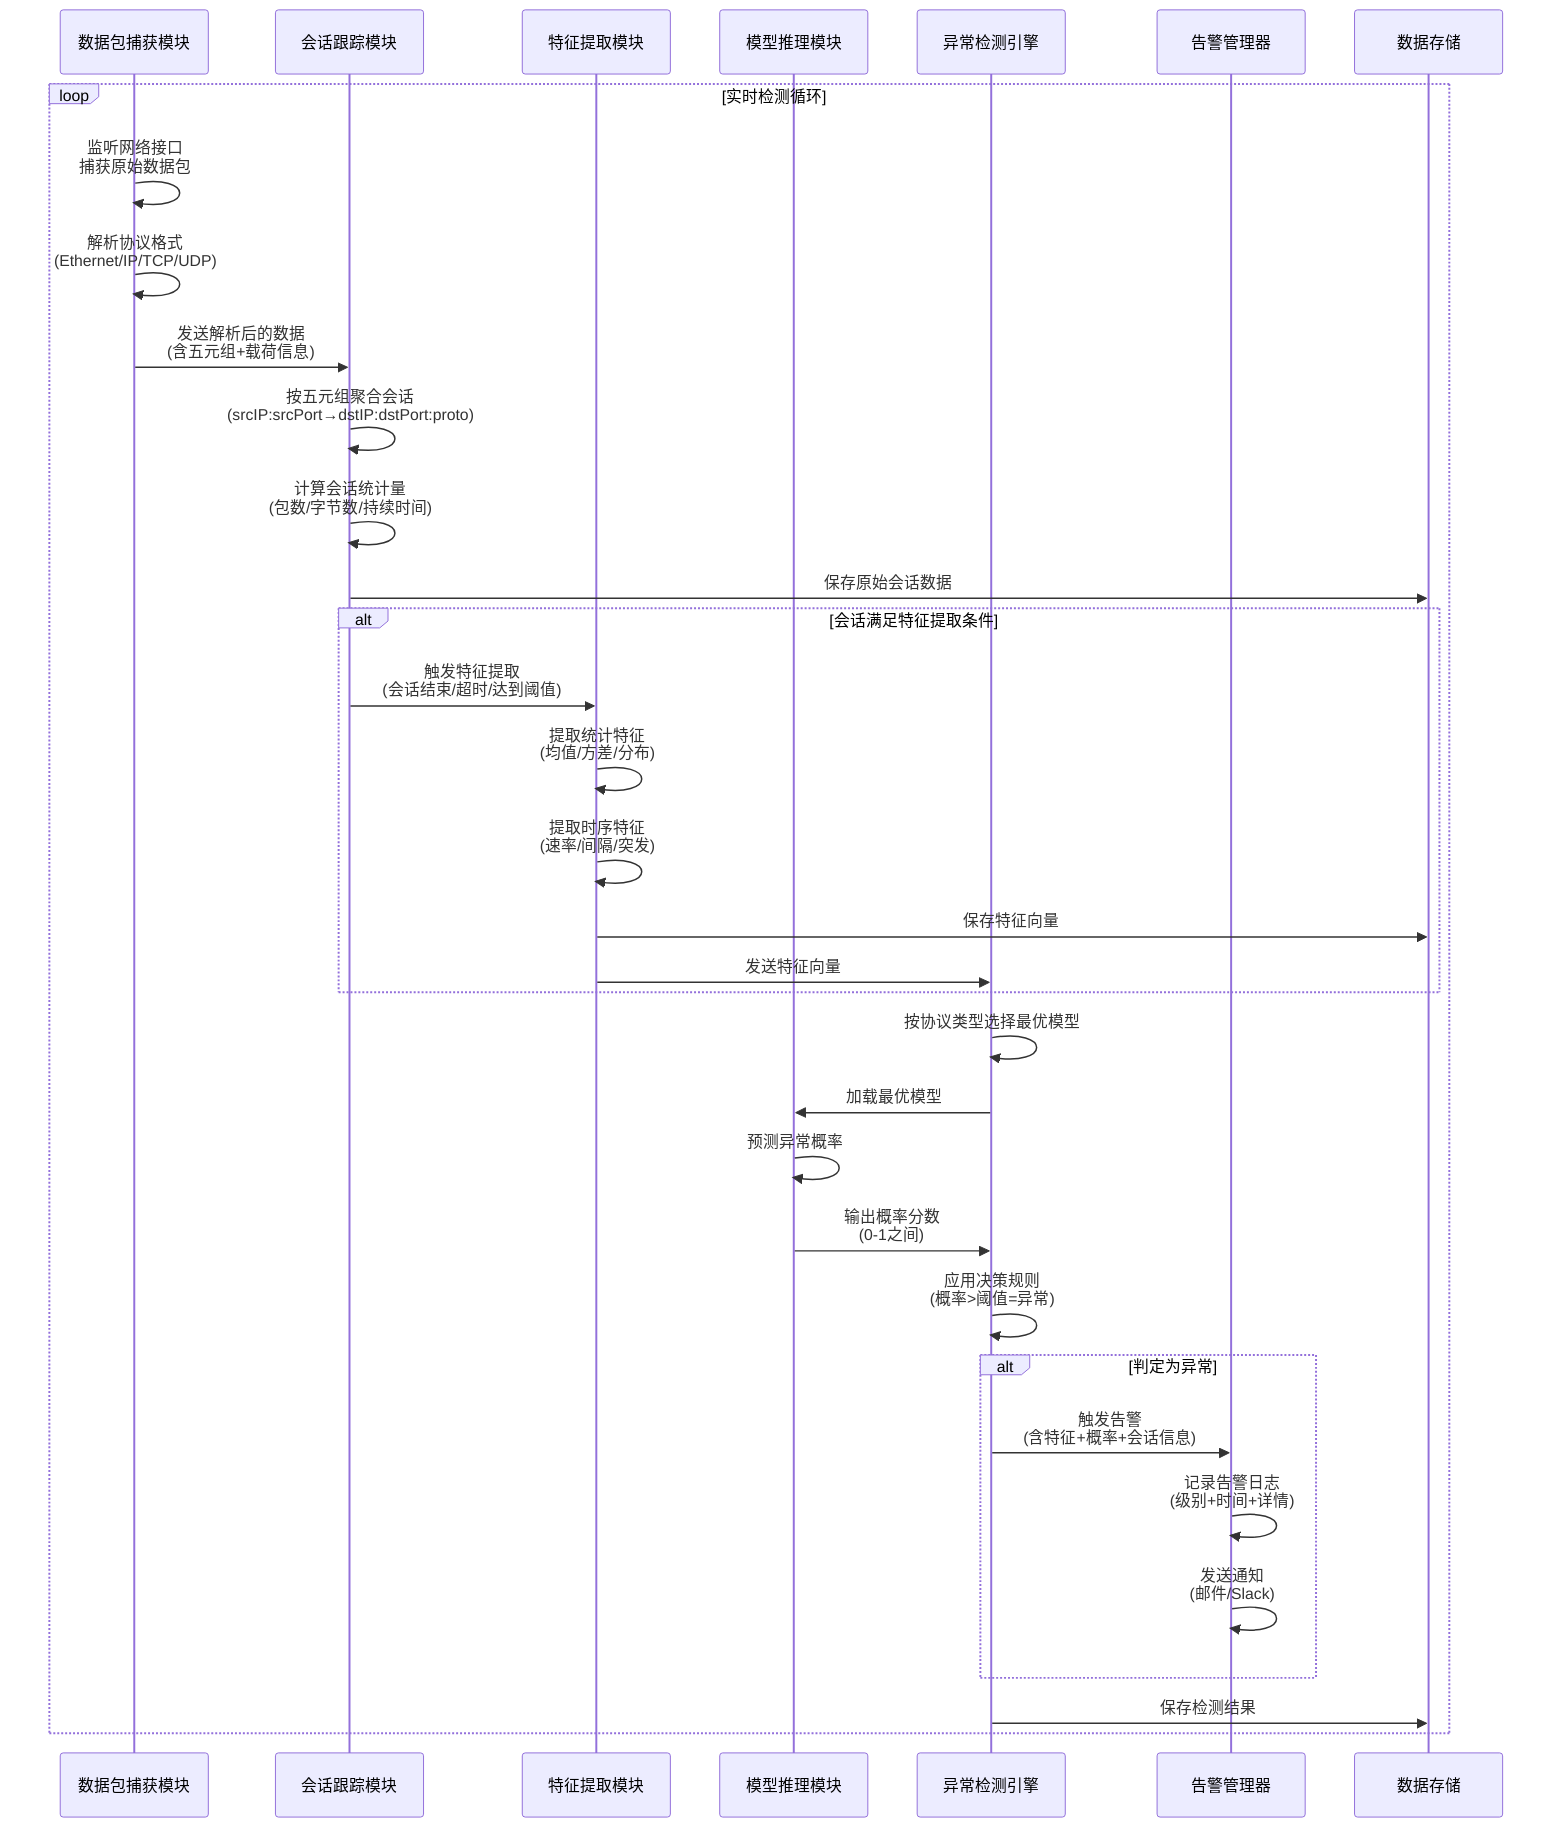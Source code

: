 %% 实时流量检测流程（从数据包到告警的完整链路）
sequenceDiagram
    participant Capture as 数据包捕获模块
    participant Session as 会话跟踪模块
    participant Feature as 特征提取模块
    participant Model as 模型推理模块
    participant Detector as 异常检测引擎
    participant Alert as 告警管理器
    participant Storage as 数据存储
    
    loop 实时检测循环
        Capture->>Capture: 监听网络接口<br/>捕获原始数据包
        Capture->>Capture: 解析协议格式<br/>(Ethernet/IP/TCP/UDP)
        Capture->>Session: 发送解析后的数据<br/>(含五元组+载荷信息)
        
        Session->>Session: 按五元组聚合会话<br/>(srcIP:srcPort→dstIP:dstPort:proto)
        Session->>Session: 计算会话统计量<br/>(包数/字节数/持续时间)
        Session->>Storage: 保存原始会话数据
        
        alt 会话满足特征提取条件
            Session->>Feature: 触发特征提取<br/>(会话结束/超时/达到阈值)
            Feature->>Feature: 提取统计特征<br/>(均值/方差/分布)
            Feature->>Feature: 提取时序特征<br/>(速率/间隔/突发)
            Feature->>Storage: 保存特征向量
            Feature->>Detector: 发送特征向量
        end
        
        Detector->>Detector: 按协议类型选择最优模型
        Detector->>Model: 加载最优模型
        Model->>Model: 预测异常概率
        Model->>Detector: 输出概率分数<br/>(0-1之间)
        
        Detector->>Detector: 应用决策规则<br/>(概率>阈值=异常)
        alt 判定为异常
            Detector->>Alert: 触发告警<br/>(含特征+概率+会话信息)
            Alert->>Alert: 记录告警日志<br/>(级别+时间+详情)
            Alert->>Alert: 发送通知<br/>(邮件/Slack)
        end
        
        Detector->>Storage: 保存检测结果
    end